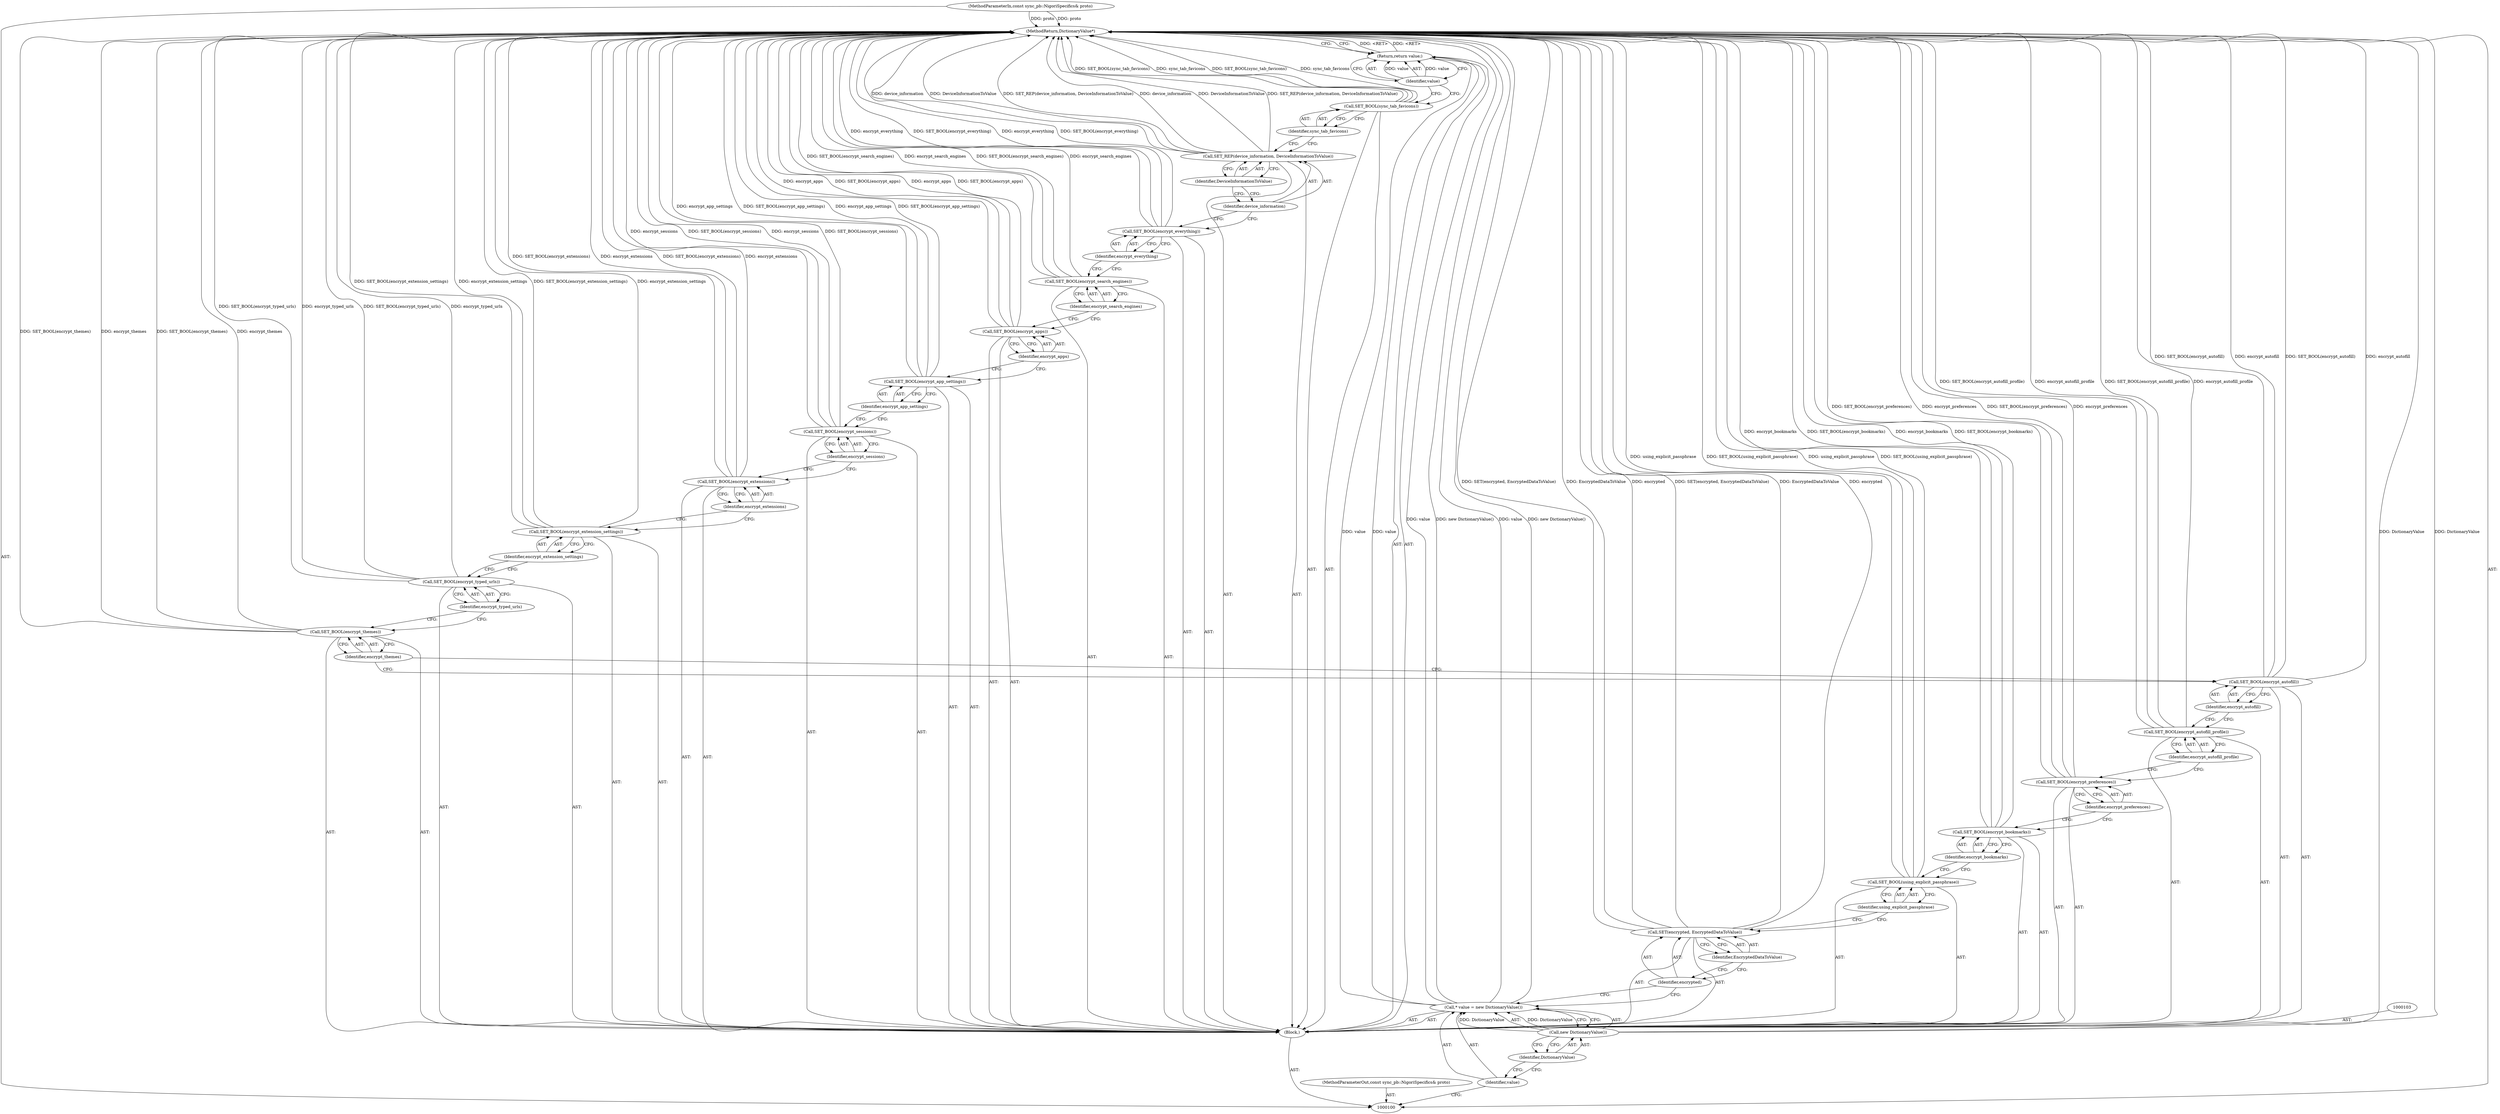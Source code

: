 digraph "0_Chrome_fcd3a7a671ecf2d5f46ea34787d27507a914d2f5_14" {
"1000146" [label="(MethodReturn,DictionaryValue*)"];
"1000122" [label="(Identifier,encrypt_themes)"];
"1000121" [label="(Call,SET_BOOL(encrypt_themes))"];
"1000124" [label="(Identifier,encrypt_typed_urls)"];
"1000123" [label="(Call,SET_BOOL(encrypt_typed_urls))"];
"1000126" [label="(Identifier,encrypt_extension_settings)"];
"1000125" [label="(Call,SET_BOOL(encrypt_extension_settings))"];
"1000128" [label="(Identifier,encrypt_extensions)"];
"1000127" [label="(Call,SET_BOOL(encrypt_extensions))"];
"1000130" [label="(Identifier,encrypt_sessions)"];
"1000129" [label="(Call,SET_BOOL(encrypt_sessions))"];
"1000132" [label="(Identifier,encrypt_app_settings)"];
"1000131" [label="(Call,SET_BOOL(encrypt_app_settings))"];
"1000134" [label="(Identifier,encrypt_apps)"];
"1000133" [label="(Call,SET_BOOL(encrypt_apps))"];
"1000136" [label="(Identifier,encrypt_search_engines)"];
"1000135" [label="(Call,SET_BOOL(encrypt_search_engines))"];
"1000138" [label="(Identifier,encrypt_everything)"];
"1000137" [label="(Call,SET_BOOL(encrypt_everything))"];
"1000140" [label="(Identifier,device_information)"];
"1000139" [label="(Call,SET_REP(device_information, DeviceInformationToValue))"];
"1000141" [label="(Identifier,DeviceInformationToValue)"];
"1000101" [label="(MethodParameterIn,const sync_pb::NigoriSpecifics& proto)"];
"1000176" [label="(MethodParameterOut,const sync_pb::NigoriSpecifics& proto)"];
"1000102" [label="(Block,)"];
"1000143" [label="(Identifier,sync_tab_favicons)"];
"1000142" [label="(Call,SET_BOOL(sync_tab_favicons))"];
"1000144" [label="(Return,return value;)"];
"1000145" [label="(Identifier,value)"];
"1000104" [label="(Call,* value = new DictionaryValue())"];
"1000105" [label="(Identifier,value)"];
"1000106" [label="(Call,new DictionaryValue())"];
"1000107" [label="(Identifier,DictionaryValue)"];
"1000110" [label="(Identifier,EncryptedDataToValue)"];
"1000108" [label="(Call,SET(encrypted, EncryptedDataToValue))"];
"1000109" [label="(Identifier,encrypted)"];
"1000112" [label="(Identifier,using_explicit_passphrase)"];
"1000111" [label="(Call,SET_BOOL(using_explicit_passphrase))"];
"1000114" [label="(Identifier,encrypt_bookmarks)"];
"1000113" [label="(Call,SET_BOOL(encrypt_bookmarks))"];
"1000116" [label="(Identifier,encrypt_preferences)"];
"1000115" [label="(Call,SET_BOOL(encrypt_preferences))"];
"1000118" [label="(Identifier,encrypt_autofill_profile)"];
"1000117" [label="(Call,SET_BOOL(encrypt_autofill_profile))"];
"1000120" [label="(Identifier,encrypt_autofill)"];
"1000119" [label="(Call,SET_BOOL(encrypt_autofill))"];
"1000146" -> "1000100"  [label="AST: "];
"1000146" -> "1000144"  [label="CFG: "];
"1000144" -> "1000146"  [label="DDG: <RET>"];
"1000117" -> "1000146"  [label="DDG: SET_BOOL(encrypt_autofill_profile)"];
"1000117" -> "1000146"  [label="DDG: encrypt_autofill_profile"];
"1000142" -> "1000146"  [label="DDG: SET_BOOL(sync_tab_favicons)"];
"1000142" -> "1000146"  [label="DDG: sync_tab_favicons"];
"1000125" -> "1000146"  [label="DDG: SET_BOOL(encrypt_extension_settings)"];
"1000125" -> "1000146"  [label="DDG: encrypt_extension_settings"];
"1000108" -> "1000146"  [label="DDG: SET(encrypted, EncryptedDataToValue)"];
"1000108" -> "1000146"  [label="DDG: EncryptedDataToValue"];
"1000108" -> "1000146"  [label="DDG: encrypted"];
"1000106" -> "1000146"  [label="DDG: DictionaryValue"];
"1000104" -> "1000146"  [label="DDG: value"];
"1000104" -> "1000146"  [label="DDG: new DictionaryValue()"];
"1000113" -> "1000146"  [label="DDG: encrypt_bookmarks"];
"1000113" -> "1000146"  [label="DDG: SET_BOOL(encrypt_bookmarks)"];
"1000139" -> "1000146"  [label="DDG: device_information"];
"1000139" -> "1000146"  [label="DDG: DeviceInformationToValue"];
"1000139" -> "1000146"  [label="DDG: SET_REP(device_information, DeviceInformationToValue)"];
"1000127" -> "1000146"  [label="DDG: SET_BOOL(encrypt_extensions)"];
"1000127" -> "1000146"  [label="DDG: encrypt_extensions"];
"1000119" -> "1000146"  [label="DDG: SET_BOOL(encrypt_autofill)"];
"1000119" -> "1000146"  [label="DDG: encrypt_autofill"];
"1000129" -> "1000146"  [label="DDG: encrypt_sessions"];
"1000129" -> "1000146"  [label="DDG: SET_BOOL(encrypt_sessions)"];
"1000123" -> "1000146"  [label="DDG: SET_BOOL(encrypt_typed_urls)"];
"1000123" -> "1000146"  [label="DDG: encrypt_typed_urls"];
"1000131" -> "1000146"  [label="DDG: encrypt_app_settings"];
"1000131" -> "1000146"  [label="DDG: SET_BOOL(encrypt_app_settings)"];
"1000133" -> "1000146"  [label="DDG: encrypt_apps"];
"1000133" -> "1000146"  [label="DDG: SET_BOOL(encrypt_apps)"];
"1000115" -> "1000146"  [label="DDG: SET_BOOL(encrypt_preferences)"];
"1000115" -> "1000146"  [label="DDG: encrypt_preferences"];
"1000121" -> "1000146"  [label="DDG: SET_BOOL(encrypt_themes)"];
"1000121" -> "1000146"  [label="DDG: encrypt_themes"];
"1000111" -> "1000146"  [label="DDG: using_explicit_passphrase"];
"1000111" -> "1000146"  [label="DDG: SET_BOOL(using_explicit_passphrase)"];
"1000135" -> "1000146"  [label="DDG: SET_BOOL(encrypt_search_engines)"];
"1000135" -> "1000146"  [label="DDG: encrypt_search_engines"];
"1000101" -> "1000146"  [label="DDG: proto"];
"1000137" -> "1000146"  [label="DDG: encrypt_everything"];
"1000137" -> "1000146"  [label="DDG: SET_BOOL(encrypt_everything)"];
"1000122" -> "1000121"  [label="AST: "];
"1000122" -> "1000119"  [label="CFG: "];
"1000121" -> "1000122"  [label="CFG: "];
"1000121" -> "1000102"  [label="AST: "];
"1000121" -> "1000122"  [label="CFG: "];
"1000122" -> "1000121"  [label="AST: "];
"1000124" -> "1000121"  [label="CFG: "];
"1000121" -> "1000146"  [label="DDG: SET_BOOL(encrypt_themes)"];
"1000121" -> "1000146"  [label="DDG: encrypt_themes"];
"1000124" -> "1000123"  [label="AST: "];
"1000124" -> "1000121"  [label="CFG: "];
"1000123" -> "1000124"  [label="CFG: "];
"1000123" -> "1000102"  [label="AST: "];
"1000123" -> "1000124"  [label="CFG: "];
"1000124" -> "1000123"  [label="AST: "];
"1000126" -> "1000123"  [label="CFG: "];
"1000123" -> "1000146"  [label="DDG: SET_BOOL(encrypt_typed_urls)"];
"1000123" -> "1000146"  [label="DDG: encrypt_typed_urls"];
"1000126" -> "1000125"  [label="AST: "];
"1000126" -> "1000123"  [label="CFG: "];
"1000125" -> "1000126"  [label="CFG: "];
"1000125" -> "1000102"  [label="AST: "];
"1000125" -> "1000126"  [label="CFG: "];
"1000126" -> "1000125"  [label="AST: "];
"1000128" -> "1000125"  [label="CFG: "];
"1000125" -> "1000146"  [label="DDG: SET_BOOL(encrypt_extension_settings)"];
"1000125" -> "1000146"  [label="DDG: encrypt_extension_settings"];
"1000128" -> "1000127"  [label="AST: "];
"1000128" -> "1000125"  [label="CFG: "];
"1000127" -> "1000128"  [label="CFG: "];
"1000127" -> "1000102"  [label="AST: "];
"1000127" -> "1000128"  [label="CFG: "];
"1000128" -> "1000127"  [label="AST: "];
"1000130" -> "1000127"  [label="CFG: "];
"1000127" -> "1000146"  [label="DDG: SET_BOOL(encrypt_extensions)"];
"1000127" -> "1000146"  [label="DDG: encrypt_extensions"];
"1000130" -> "1000129"  [label="AST: "];
"1000130" -> "1000127"  [label="CFG: "];
"1000129" -> "1000130"  [label="CFG: "];
"1000129" -> "1000102"  [label="AST: "];
"1000129" -> "1000130"  [label="CFG: "];
"1000130" -> "1000129"  [label="AST: "];
"1000132" -> "1000129"  [label="CFG: "];
"1000129" -> "1000146"  [label="DDG: encrypt_sessions"];
"1000129" -> "1000146"  [label="DDG: SET_BOOL(encrypt_sessions)"];
"1000132" -> "1000131"  [label="AST: "];
"1000132" -> "1000129"  [label="CFG: "];
"1000131" -> "1000132"  [label="CFG: "];
"1000131" -> "1000102"  [label="AST: "];
"1000131" -> "1000132"  [label="CFG: "];
"1000132" -> "1000131"  [label="AST: "];
"1000134" -> "1000131"  [label="CFG: "];
"1000131" -> "1000146"  [label="DDG: encrypt_app_settings"];
"1000131" -> "1000146"  [label="DDG: SET_BOOL(encrypt_app_settings)"];
"1000134" -> "1000133"  [label="AST: "];
"1000134" -> "1000131"  [label="CFG: "];
"1000133" -> "1000134"  [label="CFG: "];
"1000133" -> "1000102"  [label="AST: "];
"1000133" -> "1000134"  [label="CFG: "];
"1000134" -> "1000133"  [label="AST: "];
"1000136" -> "1000133"  [label="CFG: "];
"1000133" -> "1000146"  [label="DDG: encrypt_apps"];
"1000133" -> "1000146"  [label="DDG: SET_BOOL(encrypt_apps)"];
"1000136" -> "1000135"  [label="AST: "];
"1000136" -> "1000133"  [label="CFG: "];
"1000135" -> "1000136"  [label="CFG: "];
"1000135" -> "1000102"  [label="AST: "];
"1000135" -> "1000136"  [label="CFG: "];
"1000136" -> "1000135"  [label="AST: "];
"1000138" -> "1000135"  [label="CFG: "];
"1000135" -> "1000146"  [label="DDG: SET_BOOL(encrypt_search_engines)"];
"1000135" -> "1000146"  [label="DDG: encrypt_search_engines"];
"1000138" -> "1000137"  [label="AST: "];
"1000138" -> "1000135"  [label="CFG: "];
"1000137" -> "1000138"  [label="CFG: "];
"1000137" -> "1000102"  [label="AST: "];
"1000137" -> "1000138"  [label="CFG: "];
"1000138" -> "1000137"  [label="AST: "];
"1000140" -> "1000137"  [label="CFG: "];
"1000137" -> "1000146"  [label="DDG: encrypt_everything"];
"1000137" -> "1000146"  [label="DDG: SET_BOOL(encrypt_everything)"];
"1000140" -> "1000139"  [label="AST: "];
"1000140" -> "1000137"  [label="CFG: "];
"1000141" -> "1000140"  [label="CFG: "];
"1000139" -> "1000102"  [label="AST: "];
"1000139" -> "1000141"  [label="CFG: "];
"1000140" -> "1000139"  [label="AST: "];
"1000141" -> "1000139"  [label="AST: "];
"1000143" -> "1000139"  [label="CFG: "];
"1000139" -> "1000146"  [label="DDG: device_information"];
"1000139" -> "1000146"  [label="DDG: DeviceInformationToValue"];
"1000139" -> "1000146"  [label="DDG: SET_REP(device_information, DeviceInformationToValue)"];
"1000141" -> "1000139"  [label="AST: "];
"1000141" -> "1000140"  [label="CFG: "];
"1000139" -> "1000141"  [label="CFG: "];
"1000101" -> "1000100"  [label="AST: "];
"1000101" -> "1000146"  [label="DDG: proto"];
"1000176" -> "1000100"  [label="AST: "];
"1000102" -> "1000100"  [label="AST: "];
"1000103" -> "1000102"  [label="AST: "];
"1000104" -> "1000102"  [label="AST: "];
"1000108" -> "1000102"  [label="AST: "];
"1000111" -> "1000102"  [label="AST: "];
"1000113" -> "1000102"  [label="AST: "];
"1000115" -> "1000102"  [label="AST: "];
"1000117" -> "1000102"  [label="AST: "];
"1000119" -> "1000102"  [label="AST: "];
"1000121" -> "1000102"  [label="AST: "];
"1000123" -> "1000102"  [label="AST: "];
"1000125" -> "1000102"  [label="AST: "];
"1000127" -> "1000102"  [label="AST: "];
"1000129" -> "1000102"  [label="AST: "];
"1000131" -> "1000102"  [label="AST: "];
"1000133" -> "1000102"  [label="AST: "];
"1000135" -> "1000102"  [label="AST: "];
"1000137" -> "1000102"  [label="AST: "];
"1000139" -> "1000102"  [label="AST: "];
"1000142" -> "1000102"  [label="AST: "];
"1000144" -> "1000102"  [label="AST: "];
"1000143" -> "1000142"  [label="AST: "];
"1000143" -> "1000139"  [label="CFG: "];
"1000142" -> "1000143"  [label="CFG: "];
"1000142" -> "1000102"  [label="AST: "];
"1000142" -> "1000143"  [label="CFG: "];
"1000143" -> "1000142"  [label="AST: "];
"1000145" -> "1000142"  [label="CFG: "];
"1000142" -> "1000146"  [label="DDG: SET_BOOL(sync_tab_favicons)"];
"1000142" -> "1000146"  [label="DDG: sync_tab_favicons"];
"1000144" -> "1000102"  [label="AST: "];
"1000144" -> "1000145"  [label="CFG: "];
"1000145" -> "1000144"  [label="AST: "];
"1000146" -> "1000144"  [label="CFG: "];
"1000144" -> "1000146"  [label="DDG: <RET>"];
"1000145" -> "1000144"  [label="DDG: value"];
"1000104" -> "1000144"  [label="DDG: value"];
"1000145" -> "1000144"  [label="AST: "];
"1000145" -> "1000142"  [label="CFG: "];
"1000144" -> "1000145"  [label="CFG: "];
"1000145" -> "1000144"  [label="DDG: value"];
"1000104" -> "1000102"  [label="AST: "];
"1000104" -> "1000106"  [label="CFG: "];
"1000105" -> "1000104"  [label="AST: "];
"1000106" -> "1000104"  [label="AST: "];
"1000109" -> "1000104"  [label="CFG: "];
"1000104" -> "1000146"  [label="DDG: value"];
"1000104" -> "1000146"  [label="DDG: new DictionaryValue()"];
"1000106" -> "1000104"  [label="DDG: DictionaryValue"];
"1000104" -> "1000144"  [label="DDG: value"];
"1000105" -> "1000104"  [label="AST: "];
"1000105" -> "1000100"  [label="CFG: "];
"1000107" -> "1000105"  [label="CFG: "];
"1000106" -> "1000104"  [label="AST: "];
"1000106" -> "1000107"  [label="CFG: "];
"1000107" -> "1000106"  [label="AST: "];
"1000104" -> "1000106"  [label="CFG: "];
"1000106" -> "1000146"  [label="DDG: DictionaryValue"];
"1000106" -> "1000104"  [label="DDG: DictionaryValue"];
"1000107" -> "1000106"  [label="AST: "];
"1000107" -> "1000105"  [label="CFG: "];
"1000106" -> "1000107"  [label="CFG: "];
"1000110" -> "1000108"  [label="AST: "];
"1000110" -> "1000109"  [label="CFG: "];
"1000108" -> "1000110"  [label="CFG: "];
"1000108" -> "1000102"  [label="AST: "];
"1000108" -> "1000110"  [label="CFG: "];
"1000109" -> "1000108"  [label="AST: "];
"1000110" -> "1000108"  [label="AST: "];
"1000112" -> "1000108"  [label="CFG: "];
"1000108" -> "1000146"  [label="DDG: SET(encrypted, EncryptedDataToValue)"];
"1000108" -> "1000146"  [label="DDG: EncryptedDataToValue"];
"1000108" -> "1000146"  [label="DDG: encrypted"];
"1000109" -> "1000108"  [label="AST: "];
"1000109" -> "1000104"  [label="CFG: "];
"1000110" -> "1000109"  [label="CFG: "];
"1000112" -> "1000111"  [label="AST: "];
"1000112" -> "1000108"  [label="CFG: "];
"1000111" -> "1000112"  [label="CFG: "];
"1000111" -> "1000102"  [label="AST: "];
"1000111" -> "1000112"  [label="CFG: "];
"1000112" -> "1000111"  [label="AST: "];
"1000114" -> "1000111"  [label="CFG: "];
"1000111" -> "1000146"  [label="DDG: using_explicit_passphrase"];
"1000111" -> "1000146"  [label="DDG: SET_BOOL(using_explicit_passphrase)"];
"1000114" -> "1000113"  [label="AST: "];
"1000114" -> "1000111"  [label="CFG: "];
"1000113" -> "1000114"  [label="CFG: "];
"1000113" -> "1000102"  [label="AST: "];
"1000113" -> "1000114"  [label="CFG: "];
"1000114" -> "1000113"  [label="AST: "];
"1000116" -> "1000113"  [label="CFG: "];
"1000113" -> "1000146"  [label="DDG: encrypt_bookmarks"];
"1000113" -> "1000146"  [label="DDG: SET_BOOL(encrypt_bookmarks)"];
"1000116" -> "1000115"  [label="AST: "];
"1000116" -> "1000113"  [label="CFG: "];
"1000115" -> "1000116"  [label="CFG: "];
"1000115" -> "1000102"  [label="AST: "];
"1000115" -> "1000116"  [label="CFG: "];
"1000116" -> "1000115"  [label="AST: "];
"1000118" -> "1000115"  [label="CFG: "];
"1000115" -> "1000146"  [label="DDG: SET_BOOL(encrypt_preferences)"];
"1000115" -> "1000146"  [label="DDG: encrypt_preferences"];
"1000118" -> "1000117"  [label="AST: "];
"1000118" -> "1000115"  [label="CFG: "];
"1000117" -> "1000118"  [label="CFG: "];
"1000117" -> "1000102"  [label="AST: "];
"1000117" -> "1000118"  [label="CFG: "];
"1000118" -> "1000117"  [label="AST: "];
"1000120" -> "1000117"  [label="CFG: "];
"1000117" -> "1000146"  [label="DDG: SET_BOOL(encrypt_autofill_profile)"];
"1000117" -> "1000146"  [label="DDG: encrypt_autofill_profile"];
"1000120" -> "1000119"  [label="AST: "];
"1000120" -> "1000117"  [label="CFG: "];
"1000119" -> "1000120"  [label="CFG: "];
"1000119" -> "1000102"  [label="AST: "];
"1000119" -> "1000120"  [label="CFG: "];
"1000120" -> "1000119"  [label="AST: "];
"1000122" -> "1000119"  [label="CFG: "];
"1000119" -> "1000146"  [label="DDG: SET_BOOL(encrypt_autofill)"];
"1000119" -> "1000146"  [label="DDG: encrypt_autofill"];
}
